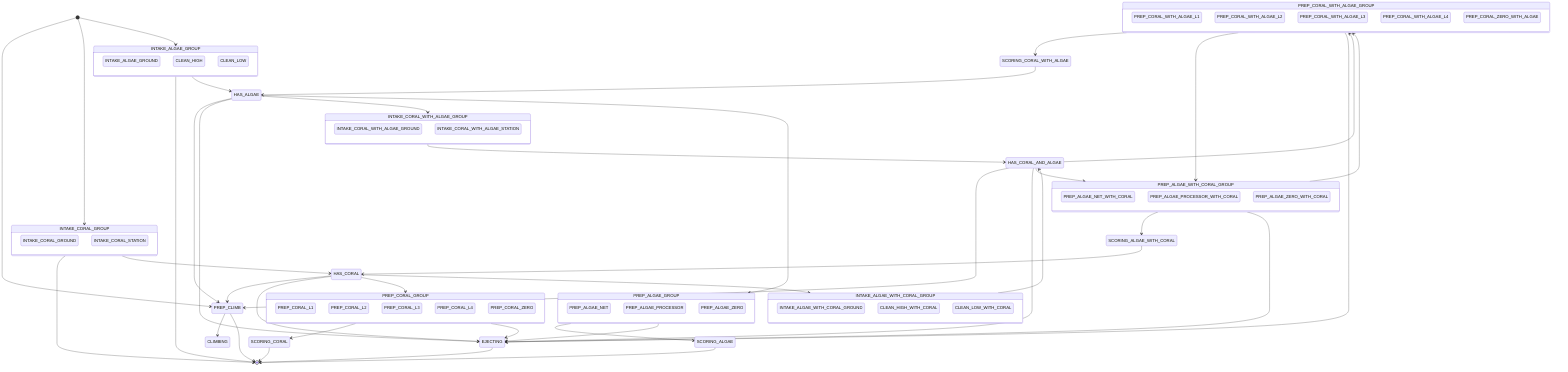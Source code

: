 stateDiagram-v2
  %% direction LR

  state PREP_CORAL_GROUP {
      PREP_CORAL_L1
      PREP_CORAL_L2
      PREP_CORAL_L3
      PREP_CORAL_L4
      PREP_CORAL_ZERO
  }
  state PREP_CORAL_WITH_ALGAE_GROUP {
      PREP_CORAL_WITH_ALGAE_L1
      PREP_CORAL_WITH_ALGAE_L2
      PREP_CORAL_WITH_ALGAE_L3
      PREP_CORAL_WITH_ALGAE_L4
      PREP_CORAL_ZERO_WITH_ALGAE
  }
  state PREP_ALGAE_GROUP {
      PREP_ALGAE_NET
      PREP_ALGAE_PROCESSOR
      PREP_ALGAE_ZERO
  }
  state PREP_ALGAE_WITH_CORAL_GROUP {
      PREP_ALGAE_NET_WITH_CORAL
      PREP_ALGAE_PROCESSOR_WITH_CORAL
      PREP_ALGAE_ZERO_WITH_CORAL
  }

  state INTAKE_CORAL_GROUP {
      INTAKE_CORAL_GROUND
      INTAKE_CORAL_STATION
  }

  state INTAKE_ALGAE_GROUP {
      INTAKE_ALGAE_GROUND
      CLEAN_HIGH
      CLEAN_LOW
  }

  state INTAKE_CORAL_WITH_ALGAE_GROUP {
      INTAKE_CORAL_WITH_ALGAE_GROUND
      INTAKE_CORAL_WITH_ALGAE_STATION
  }
  
  state INTAKE_ALGAE_WITH_CORAL_GROUP {
      INTAKE_ALGAE_WITH_CORAL_GROUND
      CLEAN_HIGH_WITH_CORAL
      CLEAN_LOW_WITH_CORAL
  }
  EJECTING
  HAS_CORAL
  HAS_ALGAE
  HAS_CORAL_AND_ALGAE
  SCORING_CORAL
  SCORING_CORAL_WITH_ALGAE
  SCORING_ALGAE
  SCORING_ALGAE_WITH_CORAL
  PREP_CLIMB
  CLIMBING
 
  %% [*] - REPRESENTS NONE (starting and end)
  [*] --> INTAKE_CORAL_GROUP
  [*] --> INTAKE_ALGAE_GROUP
  [*] --> PREP_CLIMB
  %% INTAKING
  INTAKE_ALGAE_GROUP --> [*]
  INTAKE_CORAL_GROUP --> [*]
  INTAKE_CORAL_GROUP --> HAS_CORAL
  INTAKE_ALGAE_GROUP --> HAS_ALGAE
  INTAKE_CORAL_WITH_ALGAE_GROUP --> HAS_CORAL_AND_ALGAE
  INTAKE_ALGAE_WITH_CORAL_GROUP --> HAS_CORAL_AND_ALGAE
  %% HAS SCORING ELEMENT
  HAS_CORAL --> PREP_CORAL_GROUP
  HAS_CORAL --> INTAKE_ALGAE_WITH_CORAL_GROUP
  HAS_CORAL --> PREP_CLIMB
  HAS_CORAL --> EJECTING
  HAS_ALGAE --> INTAKE_CORAL_WITH_ALGAE_GROUP
  HAS_ALGAE --> PREP_ALGAE_GROUP
  HAS_ALGAE --> PREP_CLIMB
  HAS_ALGAE --> EJECTING
  HAS_CORAL_AND_ALGAE --> PREP_CORAL_WITH_ALGAE_GROUP
  HAS_CORAL_AND_ALGAE --> PREP_ALGAE_WITH_CORAL_GROUP
  HAS_CORAL_AND_ALGAE --> PREP_CLIMB
  HAS_CORAL_AND_ALGAE --> EJECTING

  %% PREPPING
  PREP_CORAL_GROUP --> SCORING_CORAL
  PREP_CORAL_WITH_ALGAE_GROUP --> SCORING_CORAL_WITH_ALGAE
  PREP_ALGAE_GROUP --> SCORING_ALGAE
  PREP_ALGAE_WITH_CORAL_GROUP --> SCORING_ALGAE_WITH_CORAL
  PREP_ALGAE_WITH_CORAL_GROUP --> PREP_CORAL_WITH_ALGAE_GROUP
  PREP_CORAL_WITH_ALGAE_GROUP --> PREP_ALGAE_WITH_CORAL_GROUP
  PREP_ALGAE_GROUP --> EJECTING
  PREP_CORAL_GROUP --> EJECTING
  PREP_CORAL_WITH_ALGAE_GROUP --> EJECTING
  PREP_ALGAE_WITH_CORAL_GROUP --> EJECTING
  %% CLIMBING
  PREP_CLIMB --> CLIMBING
  PREP_CLIMB --> [*]
  %% SCORING
  SCORING_CORAL --> [*]
  SCORING_ALGAE --> [*]
  SCORING_CORAL_WITH_ALGAE --> HAS_ALGAE
  SCORING_ALGAE_WITH_CORAL --> HAS_CORAL
  EJECTING --> [*]